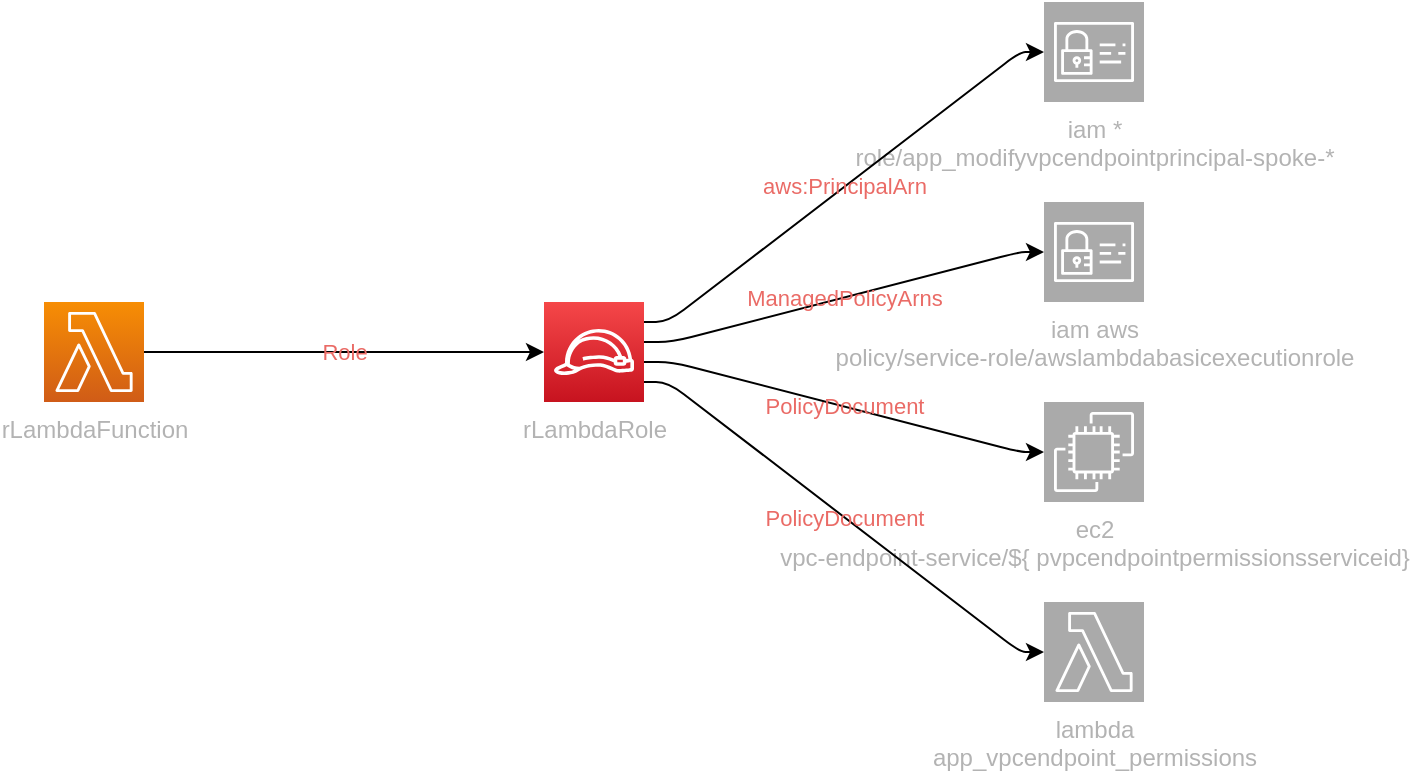 <mxfile version="13.1.3" pages="2">
            <diagram id="diagramid" name="Diagram">
              <mxGraphModel><root><mxCell id="0"/><mxCell id="1" parent="0"/><mxCell id="2" value="rLambdaRole" style="outlineConnect=0;fontColor=#B3B3B3;gradientColor=#F54749;gradientDirection=north;fillColor=#C7131F;strokeColor=#ffffff;dashed=0;verticalLabelPosition=bottom;verticalAlign=top;align=center;html=1;fontSize=12;fontStyle=0;aspect=fixed;shape=mxgraph.aws4.resourceIcon;resIcon=mxgraph.aws4.role;" vertex="1" parent="1"><mxGeometry x="250" y="150" width="50" height="50" as="geometry"/></mxCell><mxCell id="3" value="rLambdaFunction" style="outlineConnect=0;fontColor=#B3B3B3;gradientColor=#F78E04;gradientDirection=north;fillColor=#D05C17;strokeColor=#ffffff;dashed=0;verticalLabelPosition=bottom;verticalAlign=top;align=center;html=1;fontSize=12;fontStyle=0;aspect=fixed;shape=mxgraph.aws4.resourceIcon;resIcon=mxgraph.aws4.lambda;" vertex="1" parent="1"><mxGeometry y="150" width="50" height="50" as="geometry"/></mxCell><mxCell id="4" value="iam  *&#xA;role/app_modifyvpcendpointprincipal-spoke-*" style="outlineConnect=0;fontColor=#B3B3B3;gradientColor=#aaaaaa;gradientDirection=north;fillColor=#aaaaaa;strokeColor=#ffffff;dashed=0;verticalLabelPosition=bottom;verticalAlign=top;align=center;html=1;fontSize=12;fontStyle=0;aspect=fixed;shape=mxgraph.aws4.resourceIcon;resIcon=mxgraph.aws4.identity_and_access_management;" vertex="1" parent="1"><mxGeometry x="500" width="50" height="50" as="geometry"/></mxCell><mxCell id="5" value="iam  aws&#xA;policy/service-role/awslambdabasicexecutionrole" style="outlineConnect=0;fontColor=#B3B3B3;gradientColor=#aaaaaa;gradientDirection=north;fillColor=#aaaaaa;strokeColor=#ffffff;dashed=0;verticalLabelPosition=bottom;verticalAlign=top;align=center;html=1;fontSize=12;fontStyle=0;aspect=fixed;shape=mxgraph.aws4.resourceIcon;resIcon=mxgraph.aws4.identity_and_access_management;" vertex="1" parent="1"><mxGeometry x="500" y="100" width="50" height="50" as="geometry"/></mxCell><mxCell id="6" value="ec2  &#xA;vpc-endpoint-service/${ pvpcendpointpermissionsserviceid}" style="outlineConnect=0;fontColor=#B3B3B3;gradientColor=#aaaaaa;gradientDirection=north;fillColor=#aaaaaa;strokeColor=#ffffff;dashed=0;verticalLabelPosition=bottom;verticalAlign=top;align=center;html=1;fontSize=12;fontStyle=0;aspect=fixed;shape=mxgraph.aws4.resourceIcon;resIcon=mxgraph.aws4.ec2;" vertex="1" parent="1"><mxGeometry x="500" y="200" width="50" height="50" as="geometry"/></mxCell><mxCell id="7" value="lambda  &#xA;app_vpcendpoint_permissions" style="outlineConnect=0;fontColor=#B3B3B3;gradientColor=#aaaaaa;gradientDirection=north;fillColor=#aaaaaa;strokeColor=#ffffff;dashed=0;verticalLabelPosition=bottom;verticalAlign=top;align=center;html=1;fontSize=12;fontStyle=0;aspect=fixed;shape=mxgraph.aws4.resourceIcon;resIcon=mxgraph.aws4.lambda;" vertex="1" parent="1"><mxGeometry x="500" y="300" width="50" height="50" as="geometry"/></mxCell><mxCell id="iam  *&#xA;role/app_modifyvpcendpointprincipal-spoke-*|rLambdaRole" value="aws:PrincipalArn" style="edgeStyle=orthogonalEdgeStyle;rounded=1;orthogonalLoop=1;jettySize=auto;html=1;labelBackgroundColor=none;fontColor=#EA6B66;noEdgeStyle=1;orthogonal=1;" edge="1" parent="1" source="2" target="4"><mxGeometry relative="1" as="geometry"><Array as="points"><mxPoint x="312" y="160"/><mxPoint x="488" y="25"/></Array></mxGeometry></mxCell><mxCell id="iam  aws&#xA;policy/service-role/awslambdabasicexecutionrole|rLambdaRole" value="ManagedPolicyArns" style="edgeStyle=orthogonalEdgeStyle;rounded=1;orthogonalLoop=1;jettySize=auto;html=1;labelBackgroundColor=none;fontColor=#EA6B66;noEdgeStyle=1;orthogonal=1;" edge="1" parent="1" source="2" target="5"><mxGeometry relative="1" as="geometry"><Array as="points"><mxPoint x="314" y="170"/><mxPoint x="488" y="125"/></Array></mxGeometry></mxCell><mxCell id="ec2  &#xA;vpc-endpoint-service/${ pvpcendpointpermissionsserviceid}|rLambdaRole" value="PolicyDocument" style="edgeStyle=orthogonalEdgeStyle;rounded=1;orthogonalLoop=1;jettySize=auto;html=1;labelBackgroundColor=none;fontColor=#EA6B66;noEdgeStyle=1;orthogonal=1;" edge="1" parent="1" source="2" target="6"><mxGeometry relative="1" as="geometry"><Array as="points"><mxPoint x="314" y="180"/><mxPoint x="488" y="225"/></Array></mxGeometry></mxCell><mxCell id="lambda  &#xA;app_vpcendpoint_permissions|rLambdaRole" value="PolicyDocument" style="edgeStyle=orthogonalEdgeStyle;rounded=1;orthogonalLoop=1;jettySize=auto;html=1;labelBackgroundColor=none;fontColor=#EA6B66;noEdgeStyle=1;orthogonal=1;" edge="1" parent="1" source="2" target="7"><mxGeometry relative="1" as="geometry"><Array as="points"><mxPoint x="312" y="190"/><mxPoint x="488" y="325"/></Array></mxGeometry></mxCell><mxCell id="rLambdaRole|rLambdaFunction" value="Role" style="edgeStyle=orthogonalEdgeStyle;rounded=1;orthogonalLoop=1;jettySize=auto;html=1;labelBackgroundColor=none;fontColor=#EA6B66;noEdgeStyle=1;orthogonal=1;" edge="1" parent="1" source="3" target="2"><mxGeometry relative="1" as="geometry"><Array as="points"><mxPoint x="62" y="175"/><mxPoint x="238" y="175"/></Array></mxGeometry></mxCell></root></mxGraphModel>
            </diagram>
          </mxfile>